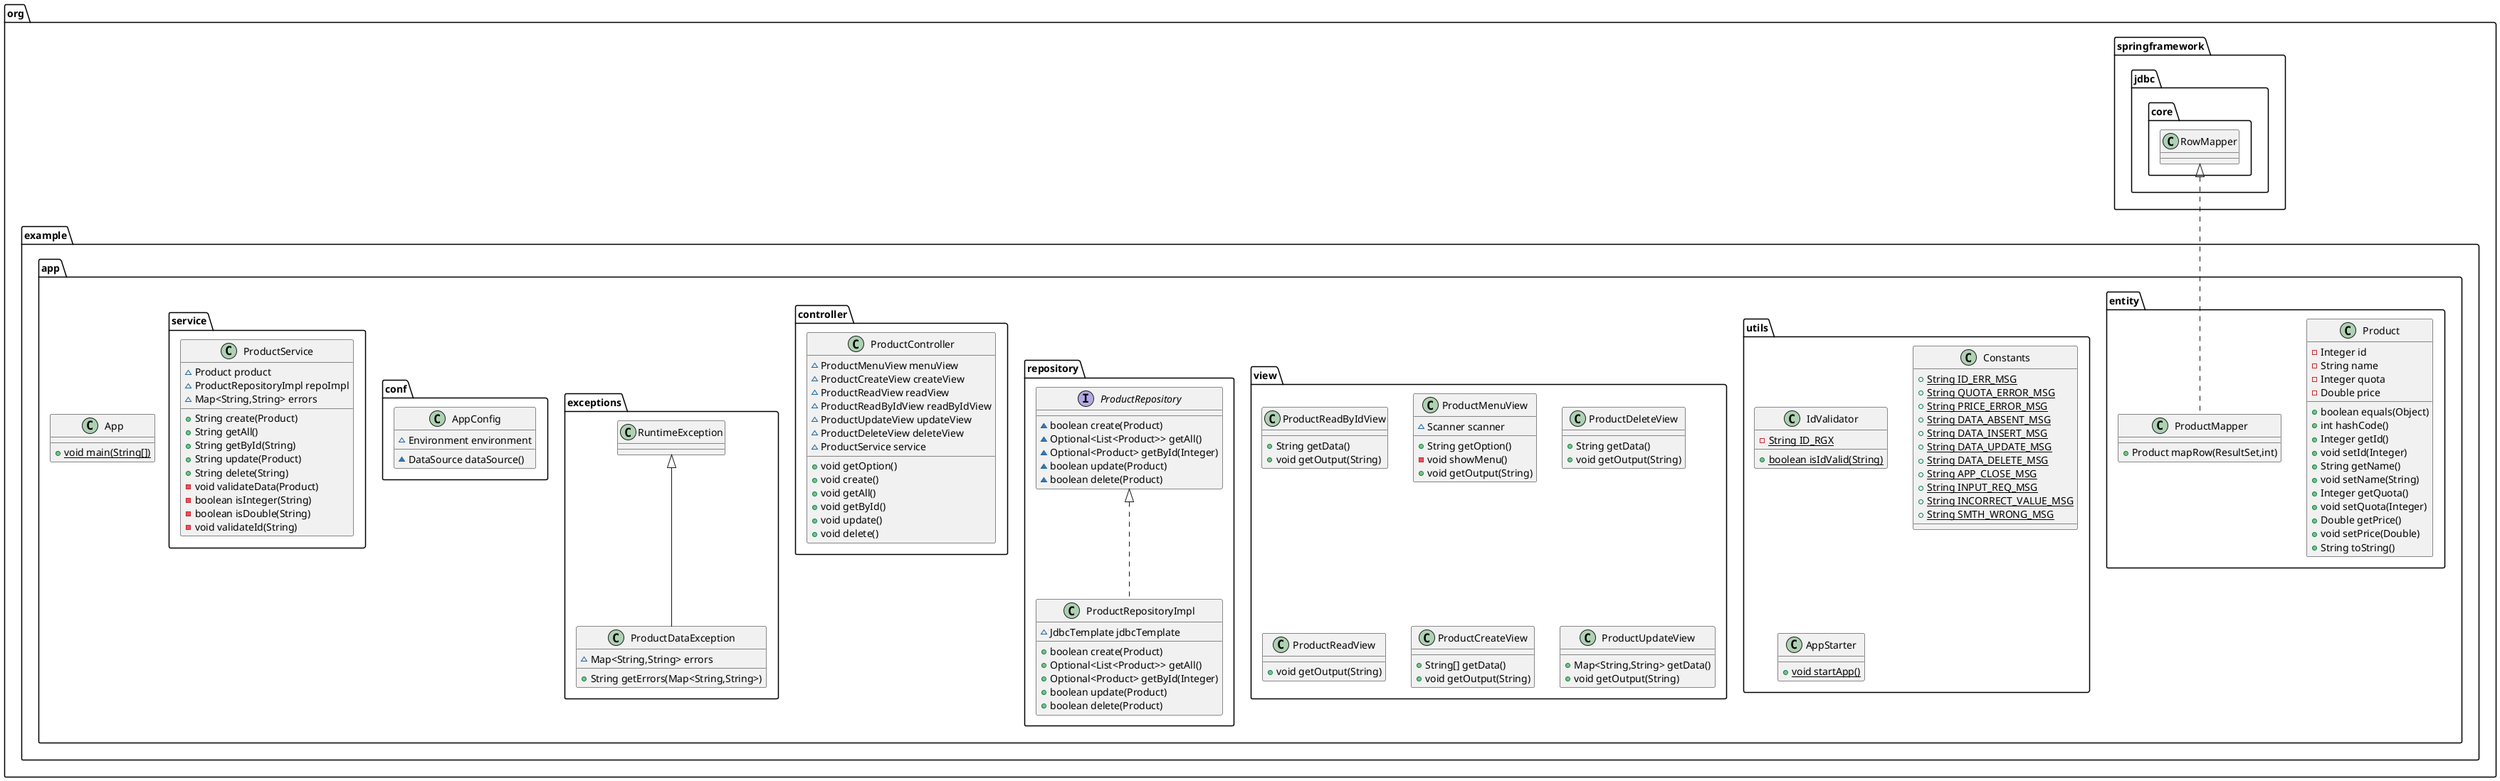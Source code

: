 @startuml
class org.example.app.entity.Product {
- Integer id
- String name
- Integer quota
- Double price
+ boolean equals(Object)
+ int hashCode()
+ Integer getId()
+ void setId(Integer)
+ String getName()
+ void setName(String)
+ Integer getQuota()
+ void setQuota(Integer)
+ Double getPrice()
+ void setPrice(Double)
+ String toString()
}
class org.example.app.App {
+ {static} void main(String[])
}
class org.example.app.utils.IdValidator {
- {static} String ID_RGX
+ {static} boolean isIdValid(String)
}
class org.example.app.view.ProductReadByIdView {
+ String getData()
+ void getOutput(String)
}
class org.example.app.entity.ProductMapper {
+ Product mapRow(ResultSet,int)
}
class org.example.app.repository.ProductRepositoryImpl {
~ JdbcTemplate jdbcTemplate
+ boolean create(Product)
+ Optional<List<Product>> getAll()
+ Optional<Product> getById(Integer)
+ boolean update(Product)
+ boolean delete(Product)
}
class org.example.app.view.ProductMenuView {
~ Scanner scanner
+ String getOption()
- void showMenu()
+ void getOutput(String)
}
class org.example.app.utils.Constants {
+ {static} String ID_ERR_MSG
+ {static} String QUOTA_ERROR_MSG
+ {static} String PRICE_ERROR_MSG
+ {static} String DATA_ABSENT_MSG
+ {static} String DATA_INSERT_MSG
+ {static} String DATA_UPDATE_MSG
+ {static} String DATA_DELETE_MSG
+ {static} String APP_CLOSE_MSG
+ {static} String INPUT_REQ_MSG
+ {static} String INCORRECT_VALUE_MSG
+ {static} String SMTH_WRONG_MSG
}
class org.example.app.view.ProductDeleteView {
+ String getData()
+ void getOutput(String)
}
interface org.example.app.repository.ProductRepository {
~ boolean create(Product)
~ Optional<List<Product>> getAll()
~ Optional<Product> getById(Integer)
~ boolean update(Product)
~ boolean delete(Product)
}
class org.example.app.utils.AppStarter {
+ {static} void startApp()
}
class org.example.app.controller.ProductController {
~ ProductMenuView menuView
~ ProductCreateView createView
~ ProductReadView readView
~ ProductReadByIdView readByIdView
~ ProductUpdateView updateView
~ ProductDeleteView deleteView
~ ProductService service
+ void getOption()
+ void create()
+ void getAll()
+ void getById()
+ void update()
+ void delete()
}
class org.example.app.view.ProductReadView {
+ void getOutput(String)
}
class org.example.app.view.ProductCreateView {
+ String[] getData()
+ void getOutput(String)
}
class org.example.app.view.ProductUpdateView {
+ Map<String,String> getData()
+ void getOutput(String)
}
class org.example.app.exceptions.ProductDataException {
~ Map<String,String> errors
+ String getErrors(Map<String,String>)
}
class org.example.app.conf.AppConfig {
~ Environment environment
~ DataSource dataSource()
}
class org.example.app.service.ProductService {
~ Product product
~ ProductRepositoryImpl repoImpl
~ Map<String,String> errors
+ String create(Product)
+ String getAll()
+ String getById(String)
+ String update(Product)
+ String delete(String)
- void validateData(Product)
- boolean isInteger(String)
- boolean isDouble(String)
- void validateId(String)
}


org.springframework.jdbc.core.RowMapper <|.. org.example.app.entity.ProductMapper
org.example.app.repository.ProductRepository <|.. org.example.app.repository.ProductRepositoryImpl
org.example.app.exceptions.RuntimeException <|-- org.example.app.exceptions.ProductDataException
@enduml